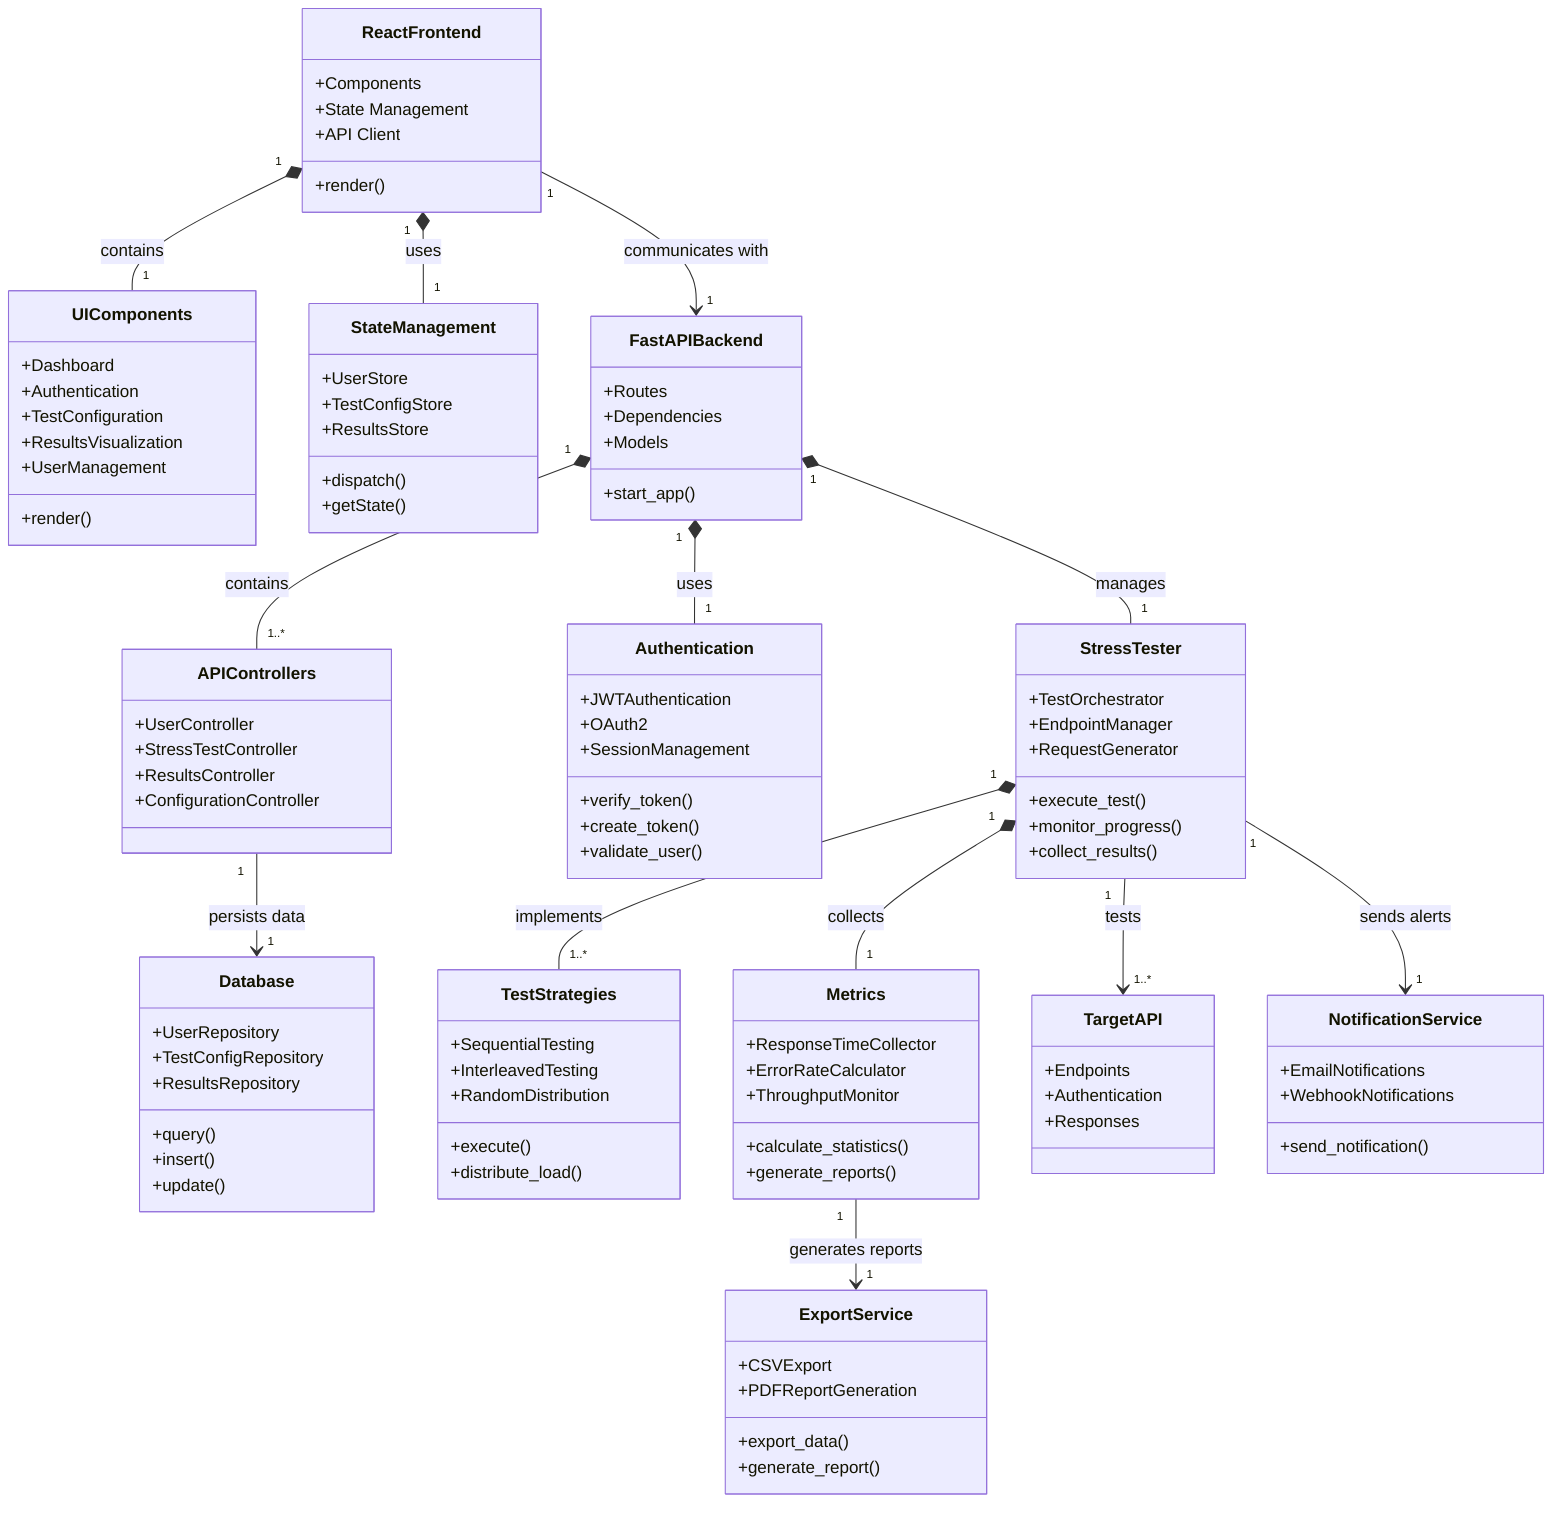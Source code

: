 classDiagram
    %% User Interface Components
    class ReactFrontend {
        +Components
        +State Management
        +API Client
        +render()
    }
    
    class UIComponents {
        +Dashboard
        +Authentication
        +TestConfiguration
        +ResultsVisualization
        +UserManagement
        +render()
    }
    
    class StateManagement {
        +UserStore
        +TestConfigStore
        +ResultsStore
        +dispatch()
        +getState()
    }
    
    %% Backend API Components
    class FastAPIBackend {
        +Routes
        +Dependencies
        +Models
        +start_app()
    }
    
    class APIControllers {
        +UserController
        +StressTestController
        +ResultsController
        +ConfigurationController
    }
    
    class Authentication {
        +JWTAuthentication
        +OAuth2
        +SessionManagement
        +verify_token()
        +create_token()
        +validate_user()
    }
    
    %% Core Testing Components
    class StressTester {
        +TestOrchestrator
        +EndpointManager
        +RequestGenerator
        +execute_test()
        +monitor_progress()
        +collect_results()
    }
    
    class TestStrategies {
        +SequentialTesting
        +InterleavedTesting
        +RandomDistribution
        +execute()
        +distribute_load()
    }
    
    class Metrics {
        +ResponseTimeCollector
        +ErrorRateCalculator
        +ThroughputMonitor
        +calculate_statistics()
        +generate_reports()
    }
    
    %% Data Storage
    class Database {
        +UserRepository
        +TestConfigRepository
        +ResultsRepository
        +query()
        +insert()
        +update()
    }
    
    %% External Systems
    class TargetAPI {
        +Endpoints
        +Authentication
        +Responses
    }

    %% Third-Party Services
    class NotificationService {
        +EmailNotifications
        +WebhookNotifications
        +send_notification()
    }
    
    class ExportService {
        +CSVExport
        +PDFReportGeneration
        +export_data()
        +generate_report()
    }
    
    %% Relationships
    ReactFrontend "1" *-- "1" UIComponents : contains
    ReactFrontend "1" *-- "1" StateManagement : uses
    ReactFrontend "1" --> "1" FastAPIBackend : communicates with
    
    FastAPIBackend "1" *-- "1..*" APIControllers : contains
    FastAPIBackend "1" *-- "1" Authentication : uses
    FastAPIBackend "1" *-- "1" StressTester : manages
    
    StressTester "1" *-- "1..*" TestStrategies : implements
    StressTester "1" *-- "1" Metrics : collects
    StressTester "1" --> "1..*" TargetAPI : tests
    
    APIControllers "1" --> "1" Database : persists data
    
    StressTester "1" --> "1" NotificationService : sends alerts
    Metrics "1" --> "1" ExportService : generates reports
